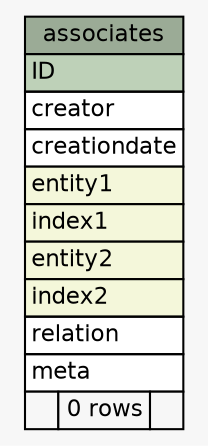 // dot 2.38.0 on Windows 8.1 6.3
// SchemaSpy rev 590
digraph "associates" {
  graph [
    rankdir="RL"
    bgcolor="#f7f7f7"
    nodesep="0.18"
    ranksep="0.46"
    fontname="Helvetica"
    fontsize="11"
  ];
  node [
    fontname="Helvetica"
    fontsize="11"
    shape="plaintext"
  ];
  edge [
    arrowsize="0.8"
  ];
  "associates" [
    label=<
    <TABLE BORDER="0" CELLBORDER="1" CELLSPACING="0" BGCOLOR="#ffffff">
      <TR><TD COLSPAN="3" BGCOLOR="#9bab96" ALIGN="CENTER">associates</TD></TR>
      <TR><TD PORT="ID" COLSPAN="3" BGCOLOR="#bed1b8" ALIGN="LEFT">ID</TD></TR>
      <TR><TD PORT="creator" COLSPAN="3" ALIGN="LEFT">creator</TD></TR>
      <TR><TD PORT="creationdate" COLSPAN="3" ALIGN="LEFT">creationdate</TD></TR>
      <TR><TD PORT="entity1" COLSPAN="3" BGCOLOR="#f4f7da" ALIGN="LEFT">entity1</TD></TR>
      <TR><TD PORT="index1" COLSPAN="3" BGCOLOR="#f4f7da" ALIGN="LEFT">index1</TD></TR>
      <TR><TD PORT="entity2" COLSPAN="3" BGCOLOR="#f4f7da" ALIGN="LEFT">entity2</TD></TR>
      <TR><TD PORT="index2" COLSPAN="3" BGCOLOR="#f4f7da" ALIGN="LEFT">index2</TD></TR>
      <TR><TD PORT="relation" COLSPAN="3" ALIGN="LEFT">relation</TD></TR>
      <TR><TD PORT="meta" COLSPAN="3" ALIGN="LEFT">meta</TD></TR>
      <TR><TD ALIGN="LEFT" BGCOLOR="#f7f7f7">  </TD><TD ALIGN="RIGHT" BGCOLOR="#f7f7f7">0 rows</TD><TD ALIGN="RIGHT" BGCOLOR="#f7f7f7">  </TD></TR>
    </TABLE>>
    URL="tables/associates.html"
    tooltip="associates"
  ];
}
